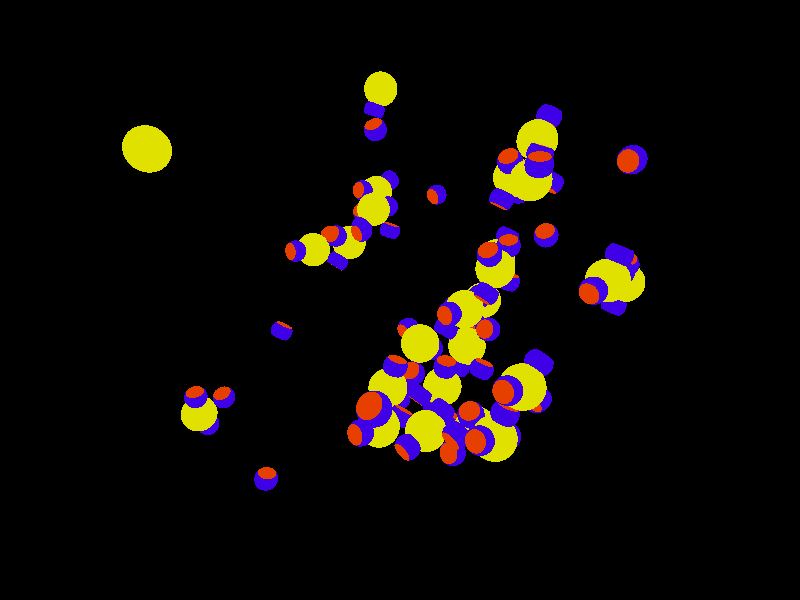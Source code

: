 #include "colors.inc"

#declare locX=14.358;
#declare locY=14.358;
#declare locZ=14.358;

#declare colorLock=color rgb<0.05, 0, 0.8>;
#declare colorLockCavity=color rgb<0.8, 0.05, 0>;
#declare colorKey=color rgb<0.75, 0.75, 0>;

#declare ambientv=0.3;
#declare phongv=0.1;

background { color rgb <0.0, 0.0, 0.0> }

camera {
location <locX,locY,locZ>
look_at <0,0,0>
}

light_source {
<locX,locY,locZ>
color White
}

difference {
sphere {
<-0.707998,-2.31404,1.20035>
,0.5
texture { pigment { colorLock } }
finish {ambient ambientv
 phong phongv }
}
union {
sphere {
<-0.000240447,-1.60758,1.20035>
,0.8
texture { pigment { colorLockCavity } }
finish {ambient ambientv
 phong phongv }
 }
sphere {
<-1.41576,-3.02049,1.20035>
,0.8
texture { pigment { colorLockCavity } }
finish {ambient ambientv
 phong phongv }
 }
}
}

difference {
sphere {
<-4.21538,1.75127,2.17248>
,0.5
texture { pigment { colorLock } }
finish {ambient ambientv
 phong phongv }
}
union {
sphere {
<-4.05135,2.73773,2.17248>
,0.8
texture { pigment { colorLockCavity } }
finish {ambient ambientv
 phong phongv }
 }
sphere {
<-4.37941,0.764814,2.17248>
,0.8
texture { pigment { colorLockCavity } }
finish {ambient ambientv
 phong phongv }
 }
}
}

difference {
sphere {
<-1.30624,-2.43124,3.49323>
,0.5
texture { pigment { colorLock } }
finish {ambient ambientv
 phong phongv }
}
union {
sphere {
<-1.79539,-1.55904,3.49323>
,0.8
texture { pigment { colorLockCavity } }
finish {ambient ambientv
 phong phongv }
 }
sphere {
<-0.8171,-3.30344,3.49323>
,0.8
texture { pigment { colorLockCavity } }
finish {ambient ambientv
 phong phongv }
 }
}
}

difference {
sphere {
<-5.41735,5.04506,-7.17538>
,0.5
texture { pigment { colorLock } }
finish {ambient ambientv
 phong phongv }
}
union {
sphere {
<-5.85684,5.9433,-7.17538>
,0.8
texture { pigment { colorLockCavity } }
finish {ambient ambientv
 phong phongv }
 }
sphere {
<-4.97785,4.14681,-7.17538>
,0.8
texture { pigment { colorLockCavity } }
finish {ambient ambientv
 phong phongv }
 }
}
}

difference {
sphere {
<-1.12347,-1.25467,1.59872>
,0.5
texture { pigment { colorLock } }
finish {ambient ambientv
 phong phongv }
}
union {
sphere {
<-1.83401,-0.551019,1.59872>
,0.8
texture { pigment { colorLockCavity } }
finish {ambient ambientv
 phong phongv }
 }
sphere {
<-0.412924,-1.95833,1.59872>
,0.8
texture { pigment { colorLockCavity } }
finish {ambient ambientv
 phong phongv }
 }
}
}

difference {
sphere {
<6.76093,-6.8476,-6.03435>
,0.5
texture { pigment { colorLock } }
finish {ambient ambientv
 phong phongv }
}
union {
sphere {
<7.15921,-5.93034,-6.03435>
,0.8
texture { pigment { colorLockCavity } }
finish {ambient ambientv
 phong phongv }
 }
sphere {
<6.36264,-7.76486,-6.03435>
,0.8
texture { pigment { colorLockCavity } }
finish {ambient ambientv
 phong phongv }
 }
}
}

difference {
sphere {
<4.51246,-2.58226,2.44172>
,0.5
texture { pigment { colorLock } }
finish {ambient ambientv
 phong phongv }
}
union {
sphere {
<5.44169,-2.21275,2.44172>
,0.8
texture { pigment { colorLockCavity } }
finish {ambient ambientv
 phong phongv }
 }
sphere {
<3.58324,-2.95177,2.44172>
,0.8
texture { pigment { colorLockCavity } }
finish {ambient ambientv
 phong phongv }
 }
}
}

difference {
sphere {
<-0.907327,-0.184568,1.92427>
,0.5
texture { pigment { colorLock } }
finish {ambient ambientv
 phong phongv }
}
union {
sphere {
<-1.87534,-0.435452,1.92427>
,0.8
texture { pigment { colorLockCavity } }
finish {ambient ambientv
 phong phongv }
 }
sphere {
<0.0606902,0.066315,1.92427>
,0.8
texture { pigment { colorLockCavity } }
finish {ambient ambientv
 phong phongv }
 }
}
}

difference {
sphere {
<-4.23095,0.0171686,-6.97369>
,0.5
texture { pigment { colorLock } }
finish {ambient ambientv
 phong phongv }
}
union {
sphere {
<-4.9224,-0.705253,-6.97369>
,0.8
texture { pigment { colorLockCavity } }
finish {ambient ambientv
 phong phongv }
 }
sphere {
<-3.53949,0.73959,-6.97369>
,0.8
texture { pigment { colorLockCavity } }
finish {ambient ambientv
 phong phongv }
 }
}
}

difference {
sphere {
<1.06029,-2.24635,6.54445>
,0.5
texture { pigment { colorLock } }
finish {ambient ambientv
 phong phongv }
}
union {
sphere {
<0.227067,-2.79928,6.54445>
,0.8
texture { pigment { colorLockCavity } }
finish {ambient ambientv
 phong phongv }
 }
sphere {
<1.89352,-1.69342,6.54445>
,0.8
texture { pigment { colorLockCavity } }
finish {ambient ambientv
 phong phongv }
 }
}
}

difference {
sphere {
<-0.983209,-0.792072,-5.20657>
,0.5
texture { pigment { colorLock } }
finish {ambient ambientv
 phong phongv }
}
union {
sphere {
<-0.259665,-1.48235,-5.20657>
,0.8
texture { pigment { colorLockCavity } }
finish {ambient ambientv
 phong phongv }
 }
sphere {
<-1.70675,-0.101794,-5.20657>
,0.8
texture { pigment { colorLockCavity } }
finish {ambient ambientv
 phong phongv }
 }
}
}

difference {
sphere {
<-5.43623,4.47697,2.9583>
,0.5
texture { pigment { colorLock } }
finish {ambient ambientv
 phong phongv }
}
union {
sphere {
<-6.09866,5.22609,2.9583>
,0.8
texture { pigment { colorLockCavity } }
finish {ambient ambientv
 phong phongv }
 }
sphere {
<-4.7738,3.72785,2.9583>
,0.8
texture { pigment { colorLockCavity } }
finish {ambient ambientv
 phong phongv }
 }
}
}

difference {
sphere {
<-2.96393,6.1881,3.84099>
,0.5
texture { pigment { colorLock } }
finish {ambient ambientv
 phong phongv }
}
union {
sphere {
<-3.07715,5.19453,3.84099>
,0.8
texture { pigment { colorLockCavity } }
finish {ambient ambientv
 phong phongv }
 }
sphere {
<-2.8507,7.18167,3.84099>
,0.8
texture { pigment { colorLockCavity } }
finish {ambient ambientv
 phong phongv }
 }
}
}

difference {
sphere {
<6.57249,2.40599,5.57078>
,0.5
texture { pigment { colorLock } }
finish {ambient ambientv
 phong phongv }
}
union {
sphere {
<6.00183,1.58481,5.57078>
,0.8
texture { pigment { colorLockCavity } }
finish {ambient ambientv
 phong phongv }
 }
sphere {
<7.14314,3.22718,5.57078>
,0.8
texture { pigment { colorLockCavity } }
finish {ambient ambientv
 phong phongv }
 }
}
}

difference {
sphere {
<-0.0121478,0.709659,6.69918>
,0.5
texture { pigment { colorLock } }
finish {ambient ambientv
 phong phongv }
}
union {
sphere {
<0.810795,0.141534,6.69918>
,0.8
texture { pigment { colorLockCavity } }
finish {ambient ambientv
 phong phongv }
 }
sphere {
<-0.83509,1.27778,6.69918>
,0.8
texture { pigment { colorLockCavity } }
finish {ambient ambientv
 phong phongv }
 }
}
}

difference {
sphere {
<-4.50807,0.819908,-5.33864>
,0.5
texture { pigment { colorLock } }
finish {ambient ambientv
 phong phongv }
}
union {
sphere {
<-3.52371,0.996075,-5.33864>
,0.8
texture { pigment { colorLockCavity } }
finish {ambient ambientv
 phong phongv }
 }
sphere {
<-5.49243,0.643742,-5.33864>
,0.8
texture { pigment { colorLockCavity } }
finish {ambient ambientv
 phong phongv }
 }
}
}

difference {
sphere {
<-4.47467,3.14513,6.73927>
,0.5
texture { pigment { colorLock } }
finish {ambient ambientv
 phong phongv }
}
union {
sphere {
<-3.94076,2.29959,6.73927>
,0.8
texture { pigment { colorLockCavity } }
finish {ambient ambientv
 phong phongv }
 }
sphere {
<-5.00858,3.99067,6.73927>
,0.8
texture { pigment { colorLockCavity } }
finish {ambient ambientv
 phong phongv }
 }
}
}

difference {
sphere {
<7.03014,-4.79837,-5.92767>
,0.5
texture { pigment { colorLock } }
finish {ambient ambientv
 phong phongv }
}
union {
sphere {
<6.9711,-3.80012,-5.92767>
,0.8
texture { pigment { colorLockCavity } }
finish {ambient ambientv
 phong phongv }
 }
sphere {
<7.08919,-5.79663,-5.92767>
,0.8
texture { pigment { colorLockCavity } }
finish {ambient ambientv
 phong phongv }
 }
}
}

difference {
sphere {
<0.596469,-2.80096,1.38238>
,0.5
texture { pigment { colorLock } }
finish {ambient ambientv
 phong phongv }
}
union {
sphere {
<0.0639694,-3.64739,1.38238>
,0.8
texture { pigment { colorLockCavity } }
finish {ambient ambientv
 phong phongv }
 }
sphere {
<1.12897,-1.95453,1.38238>
,0.8
texture { pigment { colorLockCavity } }
finish {ambient ambientv
 phong phongv }
 }
}
}

difference {
sphere {
<-1.68017,-0.198593,-6.51611>
,0.5
texture { pigment { colorLock } }
finish {ambient ambientv
 phong phongv }
}
union {
sphere {
<-1.28588,0.720395,-6.51611>
,0.8
texture { pigment { colorLockCavity } }
finish {ambient ambientv
 phong phongv }
 }
sphere {
<-2.07445,-1.11758,-6.51611>
,0.8
texture { pigment { colorLockCavity } }
finish {ambient ambientv
 phong phongv }
 }
}
}

difference {
sphere {
<1.72703,0.576702,6.70731>
,0.5
texture { pigment { colorLock } }
finish {ambient ambientv
 phong phongv }
}
union {
sphere {
<2.62291,1.02101,6.70731>
,0.8
texture { pigment { colorLockCavity } }
finish {ambient ambientv
 phong phongv }
 }
sphere {
<0.831154,0.132398,6.70731>
,0.8
texture { pigment { colorLockCavity } }
finish {ambient ambientv
 phong phongv }
 }
}
}

difference {
sphere {
<5.92592,-5.32325,-5.54907>
,0.5
texture { pigment { colorLock } }
finish {ambient ambientv
 phong phongv }
}
union {
sphere {
<6.08133,-4.3354,-5.54907>
,0.8
texture { pigment { colorLockCavity } }
finish {ambient ambientv
 phong phongv }
 }
sphere {
<5.77051,-6.3111,-5.54907>
,0.8
texture { pigment { colorLockCavity } }
finish {ambient ambientv
 phong phongv }
 }
}
}

difference {
sphere {
<-1.79352,-7.10129,-1.57087>
,0.5
texture { pigment { colorLock } }
finish {ambient ambientv
 phong phongv }
}
union {
sphere {
<-0.825845,-7.3535,-1.57087>
,0.8
texture { pigment { colorLockCavity } }
finish {ambient ambientv
 phong phongv }
 }
sphere {
<-2.76119,-6.84908,-1.57087>
,0.8
texture { pigment { colorLockCavity } }
finish {ambient ambientv
 phong phongv }
 }
}
}

difference {
sphere {
<1.34063,-2.82117,3.66936>
,0.5
texture { pigment { colorLock } }
finish {ambient ambientv
 phong phongv }
}
union {
sphere {
<2.23852,-3.26139,3.66936>
,0.8
texture { pigment { colorLockCavity } }
finish {ambient ambientv
 phong phongv }
 }
sphere {
<0.442738,-2.38095,3.66936>
,0.8
texture { pigment { colorLockCavity } }
finish {ambient ambientv
 phong phongv }
 }
}
}

difference {
sphere {
<1.29665,-2.8522,2.4073>
,0.5
texture { pigment { colorLock } }
finish {ambient ambientv
 phong phongv }
}
union {
sphere {
<2.12801,-3.40794,2.4073>
,0.8
texture { pigment { colorLockCavity } }
finish {ambient ambientv
 phong phongv }
 }
sphere {
<0.465298,-2.29646,2.4073>
,0.8
texture { pigment { colorLockCavity } }
finish {ambient ambientv
 phong phongv }
 }
}
}

difference {
sphere {
<-3.92342,0.291072,2.54549>
,0.5
texture { pigment { colorLock } }
finish {ambient ambientv
 phong phongv }
}
union {
sphere {
<-4.28162,1.22472,2.54549>
,0.8
texture { pigment { colorLockCavity } }
finish {ambient ambientv
 phong phongv }
 }
sphere {
<-3.56523,-0.642576,2.54549>
,0.8
texture { pigment { colorLockCavity } }
finish {ambient ambientv
 phong phongv }
 }
}
}

difference {
sphere {
<2.58242,-3.11923,-5.26343>
,0.5
texture { pigment { colorLock } }
finish {ambient ambientv
 phong phongv }
}
union {
sphere {
<1.94493,-2.34877,-5.26343>
,0.8
texture { pigment { colorLockCavity } }
finish {ambient ambientv
 phong phongv }
 }
sphere {
<3.21992,-3.88969,-5.26343>
,0.8
texture { pigment { colorLockCavity } }
finish {ambient ambientv
 phong phongv }
 }
}
}

difference {
sphere {
<-1.79965,0.866836,-4.32448>
,0.5
texture { pigment { colorLock } }
finish {ambient ambientv
 phong phongv }
}
union {
sphere {
<-0.80062,0.822735,-4.32448>
,0.8
texture { pigment { colorLockCavity } }
finish {ambient ambientv
 phong phongv }
 }
sphere {
<-2.79867,0.910938,-4.32448>
,0.8
texture { pigment { colorLockCavity } }
finish {ambient ambientv
 phong phongv }
 }
}
}

difference {
sphere {
<3.25867,-3.39355,3.66275>
,0.5
texture { pigment { colorLock } }
finish {ambient ambientv
 phong phongv }
}
union {
sphere {
<2.26549,-3.27699,3.66275>
,0.8
texture { pigment { colorLockCavity } }
finish {ambient ambientv
 phong phongv }
 }
sphere {
<4.25185,-3.51012,3.66275>
,0.8
texture { pigment { colorLockCavity } }
finish {ambient ambientv
 phong phongv }
 }
}
}

difference {
sphere {
<-5.03625,1.10822,6.40903>
,0.5
texture { pigment { colorLock } }
finish {ambient ambientv
 phong phongv }
}
union {
sphere {
<-5.57228,1.95242,6.40903>
,0.8
texture { pigment { colorLockCavity } }
finish {ambient ambientv
 phong phongv }
 }
sphere {
<-4.50023,0.264014,6.40903>
,0.8
texture { pigment { colorLockCavity } }
finish {ambient ambientv
 phong phongv }
 }
}
}

difference {
sphere {
<2.75821,-1.13178,6.53916>
,0.5
texture { pigment { colorLock } }
finish {ambient ambientv
 phong phongv }
}
union {
sphere {
<1.91384,-1.66755,6.53916>
,0.8
texture { pigment { colorLockCavity } }
finish {ambient ambientv
 phong phongv }
 }
sphere {
<3.60257,-0.596019,6.53916>
,0.8
texture { pigment { colorLockCavity } }
finish {ambient ambientv
 phong phongv }
 }
}
}

difference {
sphere {
<2.51832,-2.01239,5.34038>
,0.5
texture { pigment { colorLock } }
finish {ambient ambientv
 phong phongv }
}
union {
sphere {
<1.53859,-1.81206,5.34038>
,0.8
texture { pigment { colorLockCavity } }
finish {ambient ambientv
 phong phongv }
 }
sphere {
<3.49804,-2.21271,5.34038>
,0.8
texture { pigment { colorLockCavity } }
finish {ambient ambientv
 phong phongv }
 }
}
}

difference {
sphere {
<-6.82773,1.07567,-4.18449>
,0.5
texture { pigment { colorLock } }
finish {ambient ambientv
 phong phongv }
}
union {
sphere {
<-7.82726,1.10631,-4.18449>
,0.8
texture { pigment { colorLockCavity } }
finish {ambient ambientv
 phong phongv }
 }
sphere {
<-5.82819,1.04503,-4.18449>
,0.8
texture { pigment { colorLockCavity } }
finish {ambient ambientv
 phong phongv }
 }
}
}

difference {
sphere {
<1.43722,-0.792035,6.55184>
,0.5
texture { pigment { colorLock } }
finish {ambient ambientv
 phong phongv }
}
union {
sphere {
<1.89648,-1.68034,6.55184>
,0.8
texture { pigment { colorLockCavity } }
finish {ambient ambientv
 phong phongv }
 }
sphere {
<0.977973,0.0962712,6.55184>
,0.8
texture { pigment { colorLockCavity } }
finish {ambient ambientv
 phong phongv }
 }
}
}

difference {
sphere {
<-0.105145,-2.14971,2.54623>
,0.5
texture { pigment { colorLock } }
finish {ambient ambientv
 phong phongv }
}
union {
sphere {
<0.0304457,-3.14047,2.54623>
,0.8
texture { pigment { colorLockCavity } }
finish {ambient ambientv
 phong phongv }
 }
sphere {
<-0.240735,-1.15894,2.54623>
,0.8
texture { pigment { colorLockCavity } }
finish {ambient ambientv
 phong phongv }
 }
}
}

difference {
sphere {
<-4.44685,3.54067,1.42249>
,0.5
texture { pigment { colorLock } }
finish {ambient ambientv
 phong phongv }
}
union {
sphere {
<-3.82243,2.75957,1.42249>
,0.8
texture { pigment { colorLockCavity } }
finish {ambient ambientv
 phong phongv }
 }
sphere {
<-5.07126,4.32176,1.42249>
,0.8
texture { pigment { colorLockCavity } }
finish {ambient ambientv
 phong phongv }
 }
}
}

difference {
sphere {
<-4.1357,-0.221179,1.47608>
,0.5
texture { pigment { colorLock } }
finish {ambient ambientv
 phong phongv }
}
union {
sphere {
<-4.51061,0.70588,1.47608>
,0.8
texture { pigment { colorLockCavity } }
finish {ambient ambientv
 phong phongv }
 }
sphere {
<-3.76078,-1.14824,1.47608>
,0.8
texture { pigment { colorLockCavity } }
finish {ambient ambientv
 phong phongv }
 }
}
}

difference {
sphere {
<2.06626,-3.65844,4.90884>
,0.5
texture { pigment { colorLock } }
finish {ambient ambientv
 phong phongv }
}
union {
sphere {
<2.9063,-3.11593,4.90884>
,0.8
texture { pigment { colorLockCavity } }
finish {ambient ambientv
 phong phongv }
 }
sphere {
<1.22621,-4.20096,4.90884>
,0.8
texture { pigment { colorLockCavity } }
finish {ambient ambientv
 phong phongv }
 }
}
}

difference {
sphere {
<-4.76429,-5.49003,-0.371875>
,0.5
texture { pigment { colorLock } }
finish {ambient ambientv
 phong phongv }
}
union {
sphere {
<-3.98955,-6.12231,-0.371875>
,0.8
texture { pigment { colorLockCavity } }
finish {ambient ambientv
 phong phongv }
 }
sphere {
<-5.53904,-4.85775,-0.371875>
,0.8
texture { pigment { colorLockCavity } }
finish {ambient ambientv
 phong phongv }
 }
}
}

difference {
sphere {
<-4.95117,2.17028,6.75962>
,0.5
texture { pigment { colorLock } }
finish {ambient ambientv
 phong phongv }
}
union {
sphere {
<-5.94614,2.07012,6.75962>
,0.8
texture { pigment { colorLockCavity } }
finish {ambient ambientv
 phong phongv }
 }
sphere {
<-3.9562,2.27045,6.75962>
,0.8
texture { pigment { colorLockCavity } }
finish {ambient ambientv
 phong phongv }
 }
}
}

difference {
sphere {
<-5.63286,3.4891,1.42461>
,0.5
texture { pigment { colorLock } }
finish {ambient ambientv
 phong phongv }
}
union {
sphere {
<-5.07746,4.32068,1.42461>
,0.8
texture { pigment { colorLockCavity } }
finish {ambient ambientv
 phong phongv }
 }
sphere {
<-6.18826,2.65751,1.42461>
,0.8
texture { pigment { colorLockCavity } }
finish {ambient ambientv
 phong phongv }
 }
}
}

difference {
sphere {
<-1.27307,-3.02261,2.30223>
,0.5
texture { pigment { colorLock } }
finish {ambient ambientv
 phong phongv }
}
union {
sphere {
<-1.75557,-2.14672,2.30223>
,0.8
texture { pigment { colorLockCavity } }
finish {ambient ambientv
 phong phongv }
 }
sphere {
<-0.790557,-3.8985,2.30223>
,0.8
texture { pigment { colorLockCavity } }
finish {ambient ambientv
 phong phongv }
 }
}
}

difference {
sphere {
<-2.92253,2.32239,6.76346>
,0.5
texture { pigment { colorLock } }
finish {ambient ambientv
 phong phongv }
}
union {
sphere {
<-1.92341,2.36425,6.76346>
,0.8
texture { pigment { colorLockCavity } }
finish {ambient ambientv
 phong phongv }
 }
sphere {
<-3.92166,2.28053,6.76346>
,0.8
texture { pigment { colorLockCavity } }
finish {ambient ambientv
 phong phongv }
 }
}
}

difference {
sphere {
<-2.77503,-1.42978,0.664153>
,0.5
texture { pigment { colorLock } }
finish {ambient ambientv
 phong phongv }
}
union {
sphere {
<-2.39264,-2.35378,0.664153>
,0.8
texture { pigment { colorLockCavity } }
finish {ambient ambientv
 phong phongv }
 }
sphere {
<-3.15742,-0.505775,0.664153>
,0.8
texture { pigment { colorLockCavity } }
finish {ambient ambientv
 phong phongv }
 }
}
}

difference {
sphere {
<-2.69405,-1.50035,1.77369>
,0.5
texture { pigment { colorLock } }
finish {ambient ambientv
 phong phongv }
}
union {
sphere {
<-1.71752,-1.71572,1.77369>
,0.8
texture { pigment { colorLockCavity } }
finish {ambient ambientv
 phong phongv }
 }
sphere {
<-3.67058,-1.28497,1.77369>
,0.8
texture { pigment { colorLockCavity } }
finish {ambient ambientv
 phong phongv }
 }
}
}

difference {
sphere {
<2.34524,-3.37701,2.36217>
,0.5
texture { pigment { colorLock } }
finish {ambient ambientv
 phong phongv }
}
union {
sphere {
<1.66003,-2.64867,2.36217>
,0.8
texture { pigment { colorLockCavity } }
finish {ambient ambientv
 phong phongv }
 }
sphere {
<3.03045,-4.10536,2.36217>
,0.8
texture { pigment { colorLockCavity } }
finish {ambient ambientv
 phong phongv }
 }
}
}

difference {
sphere {
<-0.491234,-1.78136,0.0465704>
,0.5
texture { pigment { colorLock } }
finish {ambient ambientv
 phong phongv }
}
union {
sphere {
<0.507859,-1.82393,0.0465704>
,0.8
texture { pigment { colorLockCavity } }
finish {ambient ambientv
 phong phongv }
 }
sphere {
<-1.49033,-1.73879,0.0465704>
,0.8
texture { pigment { colorLockCavity } }
finish {ambient ambientv
 phong phongv }
 }
}
}

difference {
sphere {
<-5.83819,1.42254,-6.59257>
,0.5
texture { pigment { colorLock } }
finish {ambient ambientv
 phong phongv }
}
union {
sphere {
<-6.77566,1.77059,-6.59257>
,0.8
texture { pigment { colorLockCavity } }
finish {ambient ambientv
 phong phongv }
 }
sphere {
<-4.90071,1.0745,-6.59257>
,0.8
texture { pigment { colorLockCavity } }
finish {ambient ambientv
 phong phongv }
 }
}
}

difference {
sphere {
<-0.0471975,-0.870331,6.87432>
,0.5
texture { pigment { colorLock } }
finish {ambient ambientv
 phong phongv }
}
union {
sphere {
<0.936342,-1.05102,6.87432>
,0.8
texture { pigment { colorLockCavity } }
finish {ambient ambientv
 phong phongv }
 }
sphere {
<-1.03074,-0.689637,6.87432>
,0.8
texture { pigment { colorLockCavity } }
finish {ambient ambientv
 phong phongv }
 }
}
}

difference {
sphere {
<-5.86399,0.0380795,6.44501>
,0.5
texture { pigment { colorLock } }
finish {ambient ambientv
 phong phongv }
}
union {
sphere {
<-6.33474,0.920344,6.44501>
,0.8
texture { pigment { colorLockCavity } }
finish {ambient ambientv
 phong phongv }
 }
sphere {
<-5.39324,-0.844185,6.44501>
,0.8
texture { pigment { colorLockCavity } }
finish {ambient ambientv
 phong phongv }
 }
}
}

difference {
sphere {
<0.473403,-4.07671,2.53395>
,0.5
texture { pigment { colorLock } }
finish {ambient ambientv
 phong phongv }
}
union {
sphere {
<0.0442856,-3.17346,2.53395>
,0.8
texture { pigment { colorLockCavity } }
finish {ambient ambientv
 phong phongv }
 }
sphere {
<0.902521,-4.97996,2.53395>
,0.8
texture { pigment { colorLockCavity } }
finish {ambient ambientv
 phong phongv }
 }
}
}

difference {
sphere {
<-3.0613,5.29505,-4.57972>
,0.5
texture { pigment { colorLock } }
finish {ambient ambientv
 phong phongv }
}
union {
sphere {
<-3.45984,4.37789,-4.57972>
,0.8
texture { pigment { colorLockCavity } }
finish {ambient ambientv
 phong phongv }
 }
sphere {
<-2.66276,6.2122,-4.57972>
,0.8
texture { pigment { colorLockCavity } }
finish {ambient ambientv
 phong phongv }
 }
}
}

difference {
sphere {
<1.26249,-3.96978,1.17521>
,0.5
texture { pigment { colorLock } }
finish {ambient ambientv
 phong phongv }
}
union {
sphere {
<0.299528,-3.70015,1.17521>
,0.8
texture { pigment { colorLockCavity } }
finish {ambient ambientv
 phong phongv }
 }
sphere {
<2.22545,-4.23942,1.17521>
,0.8
texture { pigment { colorLockCavity } }
finish {ambient ambientv
 phong phongv }
 }
}
}

difference {
sphere {
<-0.817522,-5.86072,2.75876>
,0.5
texture { pigment { colorLock } }
finish {ambient ambientv
 phong phongv }
}
union {
sphere {
<-1.33501,-5.00503,2.75876>
,0.8
texture { pigment { colorLockCavity } }
finish {ambient ambientv
 phong phongv }
 }
sphere {
<-0.30003,-6.71641,2.75876>
,0.8
texture { pigment { colorLockCavity } }
finish {ambient ambientv
 phong phongv }
 }
}
}

difference {
sphere {
<-5.27297,2.24301,3.22466>
,0.5
texture { pigment { colorLock } }
finish {ambient ambientv
 phong phongv }
}
union {
sphere {
<-4.78204,3.11421,3.22466>
,0.8
texture { pigment { colorLockCavity } }
finish {ambient ambientv
 phong phongv }
 }
sphere {
<-5.7639,1.37182,3.22466>
,0.8
texture { pigment { colorLockCavity } }
finish {ambient ambientv
 phong phongv }
 }
}
}

difference {
sphere {
<-4.55285,5.85399,2.84589>
,0.5
texture { pigment { colorLock } }
finish {ambient ambientv
 phong phongv }
}
union {
sphere {
<-4.93114,6.77968,2.84589>
,0.8
texture { pigment { colorLockCavity } }
finish {ambient ambientv
 phong phongv }
 }
sphere {
<-4.17457,4.9283,2.84589>
,0.8
texture { pigment { colorLockCavity } }
finish {ambient ambientv
 phong phongv }
 }
}
}

difference {
sphere {
<-2.19217,0.568752,2.71651>
,0.5
texture { pigment { colorLock } }
finish {ambient ambientv
 phong phongv }
}
union {
sphere {
<-1.41967,-0.0662632,2.71651>
,0.8
texture { pigment { colorLockCavity } }
finish {ambient ambientv
 phong phongv }
 }
sphere {
<-2.96467,1.20377,2.71651>
,0.8
texture { pigment { colorLockCavity } }
finish {ambient ambientv
 phong phongv }
 }
}
}

difference {
sphere {
<-2.88532,-0.295415,1.91347>
,0.5
texture { pigment { colorLock } }
finish {ambient ambientv
 phong phongv }
}
union {
sphere {
<-3.87388,-0.144567,1.91347>
,0.8
texture { pigment { colorLockCavity } }
finish {ambient ambientv
 phong phongv }
 }
sphere {
<-1.89677,-0.446264,1.91347>
,0.8
texture { pigment { colorLockCavity } }
finish {ambient ambientv
 phong phongv }
 }
}
}

difference {
sphere {
<0.577418,-0.0679584,-6.34981>
,0.5
texture { pigment { colorLock } }
finish {ambient ambientv
 phong phongv }
}
union {
sphere {
<-0.370119,-0.387605,-6.34981>
,0.8
texture { pigment { colorLockCavity } }
finish {ambient ambientv
 phong phongv }
 }
sphere {
<1.52495,0.251689,-6.34981>
,0.8
texture { pigment { colorLockCavity } }
finish {ambient ambientv
 phong phongv }
 }
}
}

difference {
sphere {
<-2.59865,0.445889,-5.21895>
,0.5
texture { pigment { colorLock } }
finish {ambient ambientv
 phong phongv }
}
union {
sphere {
<-3.4365,0.991783,-5.21895>
,0.8
texture { pigment { colorLockCavity } }
finish {ambient ambientv
 phong phongv }
 }
sphere {
<-1.76079,-0.100004,-5.21895>
,0.8
texture { pigment { colorLockCavity } }
finish {ambient ambientv
 phong phongv }
 }
}
}

difference {
sphere {
<-2.54986,2.15517,2.44085>
,0.5
texture { pigment { colorLock } }
finish {ambient ambientv
 phong phongv }
}
union {
sphere {
<-3.03656,1.2816,2.44085>
,0.8
texture { pigment { colorLockCavity } }
finish {ambient ambientv
 phong phongv }
 }
sphere {
<-2.06316,3.02874,2.44085>
,0.8
texture { pigment { colorLockCavity } }
finish {ambient ambientv
 phong phongv }
 }
}
}

difference {
sphere {
<-2.62547,-3.82244,5.50056>
,0.5
texture { pigment { colorLock } }
finish {ambient ambientv
 phong phongv }
}
union {
sphere {
<-3.21593,-4.62951,5.50056>
,0.8
texture { pigment { colorLockCavity } }
finish {ambient ambientv
 phong phongv }
 }
sphere {
<-2.03501,-3.01537,5.50056>
,0.8
texture { pigment { colorLockCavity } }
finish {ambient ambientv
 phong phongv }
 }
}
}

difference {
sphere {
<6.61583,-6.93399,-1.54903>
,0.5
texture { pigment { colorLock } }
finish {ambient ambientv
 phong phongv }
}
union {
sphere {
<6.92992,-7.88338,-1.54903>
,0.8
texture { pigment { colorLockCavity } }
finish {ambient ambientv
 phong phongv }
 }
sphere {
<6.30173,-5.9846,-1.54903>
,0.8
texture { pigment { colorLockCavity } }
finish {ambient ambientv
 phong phongv }
 }
}
}

difference {
sphere {
<-6.19749,6.69029,2.01639>
,0.5
texture { pigment { colorLock } }
finish {ambient ambientv
 phong phongv }
}
union {
sphere {
<-5.59892,5.88922,2.01639>
,0.8
texture { pigment { colorLockCavity } }
finish {ambient ambientv
 phong phongv }
 }
sphere {
<-6.79606,7.49136,2.01639>
,0.8
texture { pigment { colorLockCavity } }
finish {ambient ambientv
 phong phongv }
 }
}
}

difference {
sphere {
<1.50374,-1.92293,1.23415>
,0.5
texture { pigment { colorLock } }
finish {ambient ambientv
 phong phongv }
}
union {
sphere {
<1.91611,-2.83395,1.23415>
,0.8
texture { pigment { colorLockCavity } }
finish {ambient ambientv
 phong phongv }
 }
sphere {
<1.09137,-1.01192,1.23415>
,0.8
texture { pigment { colorLockCavity } }
finish {ambient ambientv
 phong phongv }
 }
}
}

difference {
sphere {
<-6.06101,1.90279,6.44315>
,0.5
texture { pigment { colorLock } }
finish {ambient ambientv
 phong phongv }
}
union {
sphere {
<-6.3257,0.938459,6.44315>
,0.8
texture { pigment { colorLockCavity } }
finish {ambient ambientv
 phong phongv }
 }
sphere {
<-5.79632,2.86713,6.44315>
,0.8
texture { pigment { colorLockCavity } }
finish {ambient ambientv
 phong phongv }
 }
}
}

difference {
sphere {
<-6.8699,0.338856,5.41235>
,0.5
texture { pigment { colorLock } }
finish {ambient ambientv
 phong phongv }
}
union {
sphere {
<-6.62627,-0.631013,5.41235>
,0.8
texture { pigment { colorLockCavity } }
finish {ambient ambientv
 phong phongv }
 }
sphere {
<-7.11353,1.30872,5.41235>
,0.8
texture { pigment { colorLockCavity } }
finish {ambient ambientv
 phong phongv }
 }
}
}

difference {
sphere {
<-2.22476,-1.12667,2.97771>
,0.5
texture { pigment { colorLock } }
finish {ambient ambientv
 phong phongv }
}
union {
sphere {
<-3.07431,-1.65416,2.97771>
,0.8
texture { pigment { colorLockCavity } }
finish {ambient ambientv
 phong phongv }
 }
sphere {
<-1.3752,-0.599169,2.97771>
,0.8
texture { pigment { colorLockCavity } }
finish {ambient ambientv
 phong phongv }
 }
}
}

difference {
sphere {
<-4.47044,5.22318,1.60832>
,0.5
texture { pigment { colorLock } }
finish {ambient ambientv
 phong phongv }
}
union {
sphere {
<-4.98698,4.36692,1.60832>
,0.8
texture { pigment { colorLockCavity } }
finish {ambient ambientv
 phong phongv }
 }
sphere {
<-3.95391,6.07945,1.60832>
,0.8
texture { pigment { colorLockCavity } }
finish {ambient ambientv
 phong phongv }
 }
}
}

difference {
sphere {
<1.51329,-1.81342,5.18936>
,0.5
texture { pigment { colorLock } }
finish {ambient ambientv
 phong phongv }
}
union {
sphere {
<1.1469,-2.74389,5.18936>
,0.8
texture { pigment { colorLockCavity } }
finish {ambient ambientv
 phong phongv }
 }
sphere {
<1.87967,-0.882961,5.18936>
,0.8
texture { pigment { colorLockCavity } }
finish {ambient ambientv
 phong phongv }
 }
}
}

difference {
sphere {
<-5.1547,1.5418,1.45825>
,0.5
texture { pigment { colorLock } }
finish {ambient ambientv
 phong phongv }
}
union {
sphere {
<-5.78184,2.32071,1.45825>
,0.8
texture { pigment { colorLockCavity } }
finish {ambient ambientv
 phong phongv }
 }
sphere {
<-4.52756,0.762887,1.45825>
,0.8
texture { pigment { colorLockCavity } }
finish {ambient ambientv
 phong phongv }
 }
}
}

difference {
sphere {
<-3.76766,0.0804104,-4.46743>
,0.5
texture { pigment { colorLock } }
finish {ambient ambientv
 phong phongv }
}
union {
sphere {
<-4.21351,0.975521,-4.46743>
,0.8
texture { pigment { colorLockCavity } }
finish {ambient ambientv
 phong phongv }
 }
sphere {
<-3.32182,-0.8147,-4.46743>
,0.8
texture { pigment { colorLockCavity } }
finish {ambient ambientv
 phong phongv }
 }
}
}

difference {
sphere {
<-0.997577,0.569693,-5.21284>
,0.5
texture { pigment { colorLock } }
finish {ambient ambientv
 phong phongv }
}
union {
sphere {
<-1.74708,-0.0923052,-5.21284>
,0.8
texture { pigment { colorLockCavity } }
finish {ambient ambientv
 phong phongv }
 }
sphere {
<-0.248072,1.23169,-5.21284>
,0.8
texture { pigment { colorLockCavity } }
finish {ambient ambientv
 phong phongv }
 }
}
}

difference {
sphere {
<-3.94307,1.46939,-6.58079>
,0.5
texture { pigment { colorLock } }
finish {ambient ambientv
 phong phongv }
}
union {
sphere {
<-3.01923,1.85217,-6.58079>
,0.8
texture { pigment { colorLockCavity } }
finish {ambient ambientv
 phong phongv }
 }
sphere {
<-4.86691,1.08661,-6.58079>
,0.8
texture { pigment { colorLockCavity } }
finish {ambient ambientv
 phong phongv }
 }
}
}

difference {
sphere {
<-5.36003,6.29626,6.01712>
,0.5
texture { pigment { colorLock } }
finish {ambient ambientv
 phong phongv }
}
union {
sphere {
<-4.36964,6.43454,6.01712>
,0.8
texture { pigment { colorLockCavity } }
finish {ambient ambientv
 phong phongv }
 }
sphere {
<-6.35043,6.15798,6.01712>
,0.8
texture { pigment { colorLockCavity } }
finish {ambient ambientv
 phong phongv }
 }
}
}

sphere {
<1.14398,-2.75699,5.19967>
,0.8
texture { pigment { colorKey } }
finish {ambient ambientv
 phong phongv }
}
sphere {
<3.57622,-2.95116,2.43652>
,0.8
texture { pigment { colorKey } }
finish {ambient ambientv
 phong phongv }
}
sphere {
<-1.75732,-0.100527,-5.21745>
,0.8
texture { pigment { colorKey } }
finish {ambient ambientv
 phong phongv }
}
sphere {
<-3.03835,1.26676,2.44065>
,0.8
texture { pigment { colorKey } }
finish {ambient ambientv
 phong phongv }
}
sphere {
<0.824232,0.135741,6.70539>
,0.8
texture { pigment { colorKey } }
finish {ambient ambientv
 phong phongv }
}
sphere {
<-5.58511,5.88518,2.01138>
,0.8
texture { pigment { colorKey } }
finish {ambient ambientv
 phong phongv }
}
sphere {
<-1.88252,-0.445677,1.92183>
,0.8
texture { pigment { colorKey } }
finish {ambient ambientv
 phong phongv }
}
sphere {
<-4.50502,0.745525,1.44833>
,0.8
texture { pigment { colorKey } }
finish {ambient ambientv
 phong phongv }
}
sphere {
<-5.07421,4.32418,1.42316>
,0.8
texture { pigment { colorKey } }
finish {ambient ambientv
 phong phongv }
}
sphere {
<-6.33498,0.926828,6.44879>
,0.8
texture { pigment { colorKey } }
finish {ambient ambientv
 phong phongv }
}
sphere {
<0.0333071,-1.59391,1.22477>
,0.8
texture { pigment { colorKey } }
finish {ambient ambientv
 phong phongv }
}
sphere {
<6.35975,6.59068,-6.03585>
,0.8
texture { pigment { colorKey } }
finish {ambient ambientv
 phong phongv }
}
sphere {
<-3.75891,-1.15343,1.47442>
,0.8
texture { pigment { colorKey } }
finish {ambient ambientv
 phong phongv }
}
sphere {
<-3.93311,2.28468,6.76101>
,0.8
texture { pigment { colorKey } }
finish {ambient ambientv
 phong phongv }
}
sphere {
<7.08111,-5.80724,-5.91765>
,0.8
texture { pigment { colorKey } }
finish {ambient ambientv
 phong phongv }
}
sphere {
<-5.86163,5.94796,-7.16945>
,0.8
texture { pigment { colorKey } }
finish {ambient ambientv
 phong phongv }
}
sphere {
<-1.7569,-2.14557,2.30328>
,0.8
texture { pigment { colorKey } }
finish {ambient ambientv
 phong phongv }
}
sphere {
<2.25616,-3.27616,3.66809>
,0.8
texture { pigment { colorKey } }
finish {ambient ambientv
 phong phongv }
}
sphere {
<-4.88944,1.07777,-6.59861>
,0.8
texture { pigment { colorKey } }
finish {ambient ambientv
 phong phongv }
}
sphere {
<-3.51152,1.00829,-5.34179>
,0.8
texture { pigment { colorKey } }
finish {ambient ambientv
 phong phongv }
}
sphere {
<1.90405,-1.68749,6.55188>
,0.8
texture { pigment { colorKey } }
finish {ambient ambientv
 phong phongv }
}
sphere {
<0.0406439,-3.15374,2.55051>
,0.8
texture { pigment { colorKey } }
finish {ambient ambientv
 phong phongv }
}
sphere {
<-4.15019,4.92359,2.84984>
,0.8
texture { pigment { colorKey } }
finish {ambient ambientv
 phong phongv }
}
sphere {
<1.92732,-2.84461,1.22787>
,0.8
texture { pigment { colorKey } }
finish {ambient ambientv
 phong phongv }
}
sphere {
<-0.402235,-0.38116,-6.30115>
,0.8
texture { pigment { colorKey } }
finish {ambient ambientv
 phong phongv }
}

